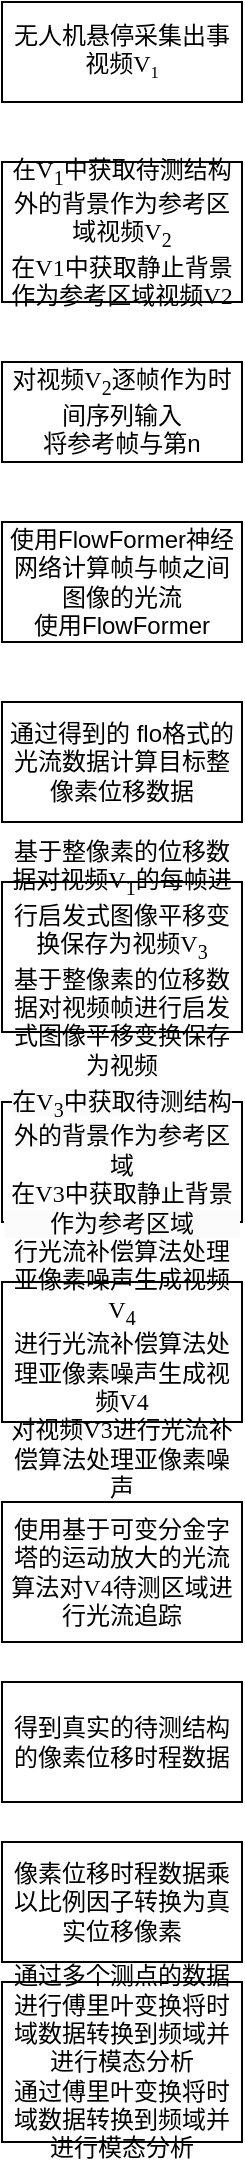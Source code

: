 <mxfile version="24.8.1">
  <diagram name="Page-1" id="by-MmvdDjZqGy2qgRy-2">
    <mxGraphModel dx="1050" dy="570" grid="1" gridSize="10" guides="1" tooltips="1" connect="1" arrows="1" fold="1" page="1" pageScale="1" pageWidth="827" pageHeight="1169" math="0" shadow="0">
      <root>
        <mxCell id="0" />
        <mxCell id="1" parent="0" />
        <mxCell id="A2SrDBhCzwY3KyNIF4se-1" value="&lt;font face=&quot;Times New Roman&quot;&gt;无人机悬停采集出事视频V&lt;span style=&quot;font-size: 10px;&quot;&gt;&lt;sub&gt;1&lt;/sub&gt;&lt;/span&gt;&lt;/font&gt;" style="rounded=0;whiteSpace=wrap;html=1;" vertex="1" parent="1">
          <mxGeometry x="190" y="30" width="120" height="50" as="geometry" />
        </mxCell>
        <mxCell id="A2SrDBhCzwY3KyNIF4se-3" value="&lt;font face=&quot;Times New Roman&quot;&gt;在V&lt;sub&gt;1&lt;/sub&gt;中获取待测结构外的背景作为参考区域视频V&lt;sub&gt;2&lt;/sub&gt;&lt;font class=&quot;__Cici__translate__ __Cici_translate_similar_text_content__&quot;&gt;&lt;font style=&quot;display: none;&quot; class=&quot;__Cici_translate_origin_node__&quot;&gt;在V&lt;sub data-text-content=&quot;1&quot;&gt;1&lt;/sub&gt;中获取静止背景作为参考区域视频V&lt;sub data-text-content=&quot;2&quot;&gt;2&lt;/sub&gt;&lt;/font&gt; &lt;font style=&quot;display: inline-block;&quot; class=&quot;__Cici_translate_translated_inject_node__&quot;&gt;&lt;span&gt;在V1中获取静止背景作为参考区域视频V2&lt;/span&gt;&lt;/font&gt;&lt;/font&gt;&lt;/font&gt;" style="rounded=0;whiteSpace=wrap;html=1;" vertex="1" parent="1">
          <mxGeometry x="190" y="110" width="120" height="70" as="geometry" />
        </mxCell>
        <mxCell id="A2SrDBhCzwY3KyNIF4se-5" value="&lt;font face=&quot;Times New Roman&quot;&gt;对视频V&lt;sub&gt;2&lt;/sub&gt;逐帧作为时间序列输入&lt;/font&gt;&lt;font class=&quot;__Cici__translate__ __Cici_translate_similar_text_content__&quot;&gt;&lt;font style=&quot;display: none;&quot; class=&quot;__Cici_translate_origin_node__&quot;&gt;将参考帧与第n&lt;/font&gt;&lt;font style=&quot;display: inline-block;&quot; class=&quot;__Cici_translate_translated_inject_node__&quot;&gt;&lt;span&gt;将参考帧与第n&lt;/span&gt;&lt;/font&gt;&lt;/font&gt;" style="rounded=0;whiteSpace=wrap;html=1;" vertex="1" parent="1">
          <mxGeometry x="190" y="210" width="120" height="50" as="geometry" />
        </mxCell>
        <mxCell id="A2SrDBhCzwY3KyNIF4se-6" value="使用FlowFormer神经网络计算帧与帧之间图像的光流&lt;font class=&quot;__Cici__translate__ __Cici_translate_similar_text_content__&quot;&gt;&lt;font style=&quot;display: none;&quot; class=&quot;__Cici_translate_origin_node__&quot;&gt;使用FlowFormer&lt;/font&gt;&lt;font style=&quot;display: inline-block;&quot; class=&quot;__Cici_translate_translated_inject_node__&quot;&gt;&lt;span&gt;使用FlowFormer&lt;/span&gt;&lt;/font&gt;&lt;/font&gt;" style="rounded=0;whiteSpace=wrap;html=1;" vertex="1" parent="1">
          <mxGeometry x="190" y="290" width="120" height="60" as="geometry" />
        </mxCell>
        <mxCell id="A2SrDBhCzwY3KyNIF4se-7" value="通过得到的&lt;font class=&quot;__Cici__translate__&quot;&gt;&lt;font style=&quot;display: none;&quot; class=&quot;__Cici_translate_origin_node__&quot;&gt;ton&lt;/font&gt;&amp;nbsp;flo格式的光流数据计算目标整像素位移数据&lt;/font&gt;" style="rounded=0;whiteSpace=wrap;html=1;" vertex="1" parent="1">
          <mxGeometry x="190" y="380" width="120" height="60" as="geometry" />
        </mxCell>
        <mxCell id="A2SrDBhCzwY3KyNIF4se-8" value="&lt;font face=&quot;Times New Roman&quot;&gt;基于整像素的位移数据对视频V&lt;sub&gt;1&lt;/sub&gt;的每帧进行启发式图像平移变换保存为视频V&lt;sub&gt;3&lt;/sub&gt;&lt;/font&gt;&lt;font class=&quot;__Cici__translate__ __Cici_translate_similar_text_content__&quot;&gt;&lt;font style=&quot;display: none;&quot; class=&quot;__Cici_translate_origin_node__&quot;&gt;基于整像素的位移数据对视频帧进行启发式图像平移变换保存为视频&lt;/font&gt;&lt;font style=&quot;display: block;&quot; class=&quot;__Cici_translate_translated_inject_node__ __Cici_translate_need_wrapper__&quot;&gt;&lt;span&gt;基于整像素的位移数据对视频帧进行启发式图像平移变换保存为视频&lt;/span&gt;&lt;/font&gt;&lt;/font&gt;" style="rounded=0;whiteSpace=wrap;html=1;" vertex="1" parent="1">
          <mxGeometry x="190" y="470" width="120" height="75" as="geometry" />
        </mxCell>
        <mxCell id="A2SrDBhCzwY3KyNIF4se-9" value="&lt;div style=&quot;&quot;&gt;&lt;span style=&quot;font-family: &amp;quot;Times New Roman&amp;quot;; background-color: initial;&quot;&gt;对视频V&lt;font class=&quot;__Cici__translate__ __Cici_translate_similar_text_content__&quot;&gt;&lt;font style=&quot;display: none;&quot; class=&quot;__Cici_translate_origin_node__&quot;&gt;对视频V&lt;/font&gt; &lt;font style=&quot;display: inline-block;&quot; class=&quot;__Cici_translate_translated_inject_node__&quot;&gt;&lt;span&gt;对视频V&lt;/span&gt;&lt;/font&gt;&lt;/font&gt;&lt;/span&gt;&lt;sub style=&quot;font-family: &amp;quot;Times New Roman&amp;quot;; background-color: initial;&quot;&gt;3&lt;/sub&gt;&lt;span style=&quot;background-color: initial; font-family: &amp;quot;Times New Roman&amp;quot;;&quot;&gt;进行光流补偿算法处理亚像素噪声生成视频V&lt;sub&gt;4&lt;font data-translating=&quot;true&quot; class=&quot;__Cici__translate__&quot;&gt;&lt;font style=&quot;display: none;&quot; class=&quot;__Cici_translate_origin_node__&quot;&gt;进行光流补偿算法处理亚像素噪声生成视频V4&lt;/font&gt;&lt;font style=&quot;display: inline-block;&quot; class=&quot;__Cici_translate_loading__&quot;&gt;&lt;i&gt;&lt;/i&gt;&lt;/font&gt;&lt;/font&gt;&lt;/sub&gt;&lt;/span&gt;&lt;/div&gt;&lt;font face=&quot;Times New Roman&quot;&gt;&lt;div style=&quot;&quot;&gt;&lt;span style=&quot;background-color: initial;&quot;&gt;&lt;font class=&quot;__Cici__translate__ __Cici_translate_similar_text_content__&quot;&gt;&lt;font style=&quot;display: none;&quot; class=&quot;__Cici_translate_origin_node__&quot;&gt;进行光流补偿算法处理亚像素噪声生成视频V4&lt;/font&gt;&lt;font style=&quot;display: block;&quot; class=&quot;__Cici_translate_translated_inject_node__ __Cici_translate_need_wrapper__&quot;&gt;&lt;span&gt;进行光流补偿算法处理亚像素噪声生成视频V4&lt;/span&gt;&lt;/font&gt;&lt;/font&gt;&lt;/span&gt;&lt;/div&gt;&lt;/font&gt;&lt;font style=&quot;font-family: Verdana;&quot; class=&quot;__Cici__translate__ __Cici_translate_similar_text_content__&quot;&gt;&lt;font style=&quot;display: none;&quot; class=&quot;__Cici_translate_origin_node__&quot;&gt;对视频V3进行光流补偿算法处理亚像素噪声&lt;/font&gt;&lt;font style=&quot;display: inline-block;&quot; class=&quot;__Cici_translate_translated_inject_node__&quot;&gt;&lt;span&gt;对视频V3进行光流补偿算法处理亚像素噪声&lt;/span&gt;&lt;/font&gt;&lt;/font&gt;" style="rounded=0;whiteSpace=wrap;html=1;" vertex="1" parent="1">
          <mxGeometry x="190" y="670" width="120" height="70" as="geometry" />
        </mxCell>
        <mxCell id="A2SrDBhCzwY3KyNIF4se-11" value="&lt;br&gt;&lt;span style=&quot;color: rgb(0, 0, 0); font-family: &amp;quot;Times New Roman&amp;quot;; font-size: 12px; font-style: normal; font-variant-ligatures: normal; font-variant-caps: normal; font-weight: 400; letter-spacing: normal; orphans: 2; text-align: center; text-indent: 0px; text-transform: none; widows: 2; word-spacing: 0px; -webkit-text-stroke-width: 0px; white-space: normal; background-color: rgb(251, 251, 251); text-decoration-thickness: initial; text-decoration-style: initial; text-decoration-color: initial; display: inline !important; float: none;&quot;&gt;在V&lt;sub&gt;3&lt;/sub&gt;中获取待测结构外的背景作为参考区域&lt;font class=&quot;__Cici__translate__ __Cici_translate_similar_text_content__&quot;&gt;&lt;font style=&quot;display: none;&quot; class=&quot;__Cici_translate_origin_node__&quot;&gt;在V&lt;sub data-text-content=&quot;3&quot;&gt;3&lt;/sub&gt;中获取静止背景作为参考区域&lt;/font&gt;&lt;font style=&quot;display: inline-block;&quot; class=&quot;__Cici_translate_translated_inject_node__&quot;&gt;&lt;span&gt;在V3中获取静止背景作为参考区域&lt;/span&gt;&lt;/font&gt;&lt;/font&gt;&lt;/span&gt;&lt;div&gt;&lt;br&gt;&lt;/div&gt;" style="rounded=0;whiteSpace=wrap;html=1;" vertex="1" parent="1">
          <mxGeometry x="190" y="580" width="120" height="60" as="geometry" />
        </mxCell>
        <mxCell id="A2SrDBhCzwY3KyNIF4se-12" value="&lt;font face=&quot;Times New Roman&quot;&gt;使用基于&lt;/font&gt;&lt;font style=&quot;background-color: initial;&quot; face=&quot;M3rHPRTttsDQLHMKlIXt&quot;&gt;可变分金字塔的运动放大的光流算法对V4待测区域进行光流追&lt;/font&gt;&lt;span style=&quot;background-color: initial;&quot;&gt;踪&lt;/span&gt;" style="rounded=0;whiteSpace=wrap;html=1;" vertex="1" parent="1">
          <mxGeometry x="190" y="780" width="120" height="70" as="geometry" />
        </mxCell>
        <mxCell id="A2SrDBhCzwY3KyNIF4se-13" value="&lt;font class=&quot;__Cici__translate__&quot;&gt;得到真实的待测结构的像素位移时程数据&lt;/font&gt;" style="rounded=0;whiteSpace=wrap;html=1;" vertex="1" parent="1">
          <mxGeometry x="190" y="870" width="120" height="60" as="geometry" />
        </mxCell>
        <mxCell id="A2SrDBhCzwY3KyNIF4se-14" value="像素位移时程数据乘以比例因子转换为真实位移&lt;font class=&quot;__Cici__translate__ __Cici_translate_similar_text_content__&quot;&gt;&lt;font style=&quot;display: none;&quot; class=&quot;__Cici_translate_origin_node__&quot;&gt;像素&lt;/font&gt;&lt;font style=&quot;display: inline-block;&quot; class=&quot;__Cici_translate_translated_inject_node__&quot;&gt;&lt;span&gt;像素&lt;/span&gt;&lt;/font&gt;&lt;/font&gt;" style="rounded=0;whiteSpace=wrap;html=1;" vertex="1" parent="1">
          <mxGeometry x="190" y="950" width="120" height="60" as="geometry" />
        </mxCell>
        <mxCell id="A2SrDBhCzwY3KyNIF4se-15" value="通过多个测点的数据进行傅里叶变换将时域数据转换到频域并进行模态分析&lt;font class=&quot;__Cici__translate__ __Cici_translate_similar_text_content__&quot;&gt;&lt;font style=&quot;display: none;&quot; class=&quot;__Cici_translate_origin_node__&quot;&gt;通过傅里叶变换将时域数据转换到频域并进行模态分析&lt;/font&gt;&lt;font style=&quot;display: block;&quot; class=&quot;__Cici_translate_translated_inject_node__ __Cici_translate_need_wrapper__&quot;&gt;&lt;span&gt;通过傅里叶变换将时域数据转换到频域并进行模态分析&lt;/span&gt;&lt;/font&gt;&lt;/font&gt;" style="rounded=0;whiteSpace=wrap;html=1;" vertex="1" parent="1">
          <mxGeometry x="190" y="1020" width="120" height="80" as="geometry" />
        </mxCell>
      </root>
    </mxGraphModel>
  </diagram>
</mxfile>
